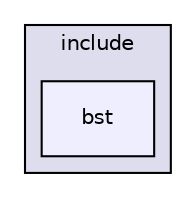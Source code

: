 digraph "include/bst" {
  compound=true
  node [ fontsize="10", fontname="Helvetica"];
  edge [ labelfontsize="10", labelfontname="Helvetica"];
  subgraph clusterdir_d44c64559bbebec7f509842c48db8b23 {
    graph [ bgcolor="#ddddee", pencolor="black", label="include" fontname="Helvetica", fontsize="10", URL="dir_d44c64559bbebec7f509842c48db8b23.html"]
  dir_ad41a48127dbb84741cc43a320a66489 [shape=box, label="bst", style="filled", fillcolor="#eeeeff", pencolor="black", URL="dir_ad41a48127dbb84741cc43a320a66489.html"];
  }
}
